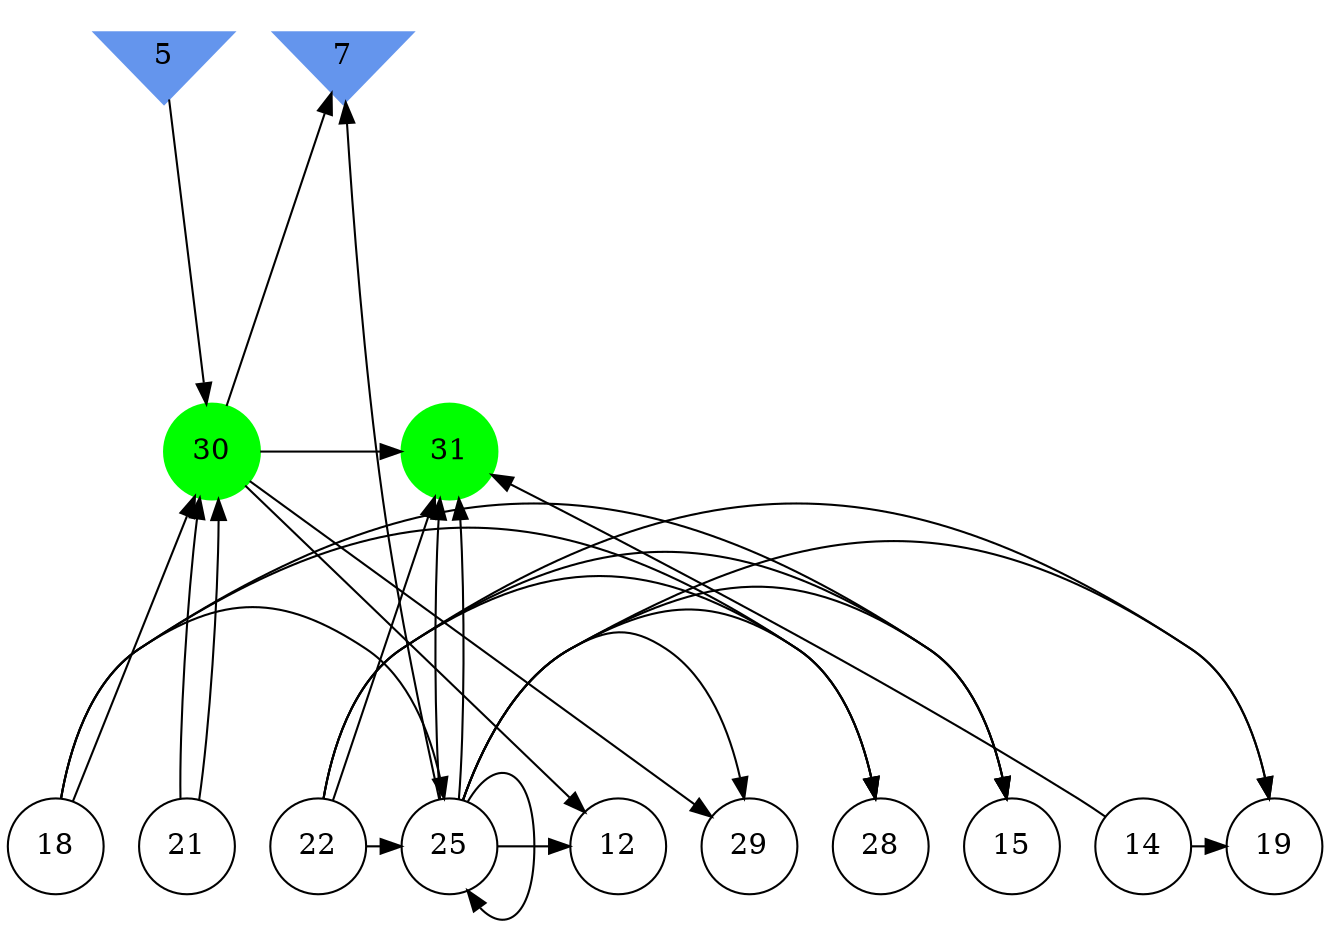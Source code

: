 digraph brain {
	ranksep=2.0;
	5 [shape=invtriangle,style=filled,color=cornflowerblue];
	7 [shape=invtriangle,style=filled,color=cornflowerblue];
	12 [shape=circle,color=black];
	14 [shape=circle,color=black];
	15 [shape=circle,color=black];
	18 [shape=circle,color=black];
	19 [shape=circle,color=black];
	21 [shape=circle,color=black];
	22 [shape=circle,color=black];
	25 [shape=circle,color=black];
	28 [shape=circle,color=black];
	29 [shape=circle,color=black];
	30 [shape=circle,style=filled,color=green];
	31 [shape=circle,style=filled,color=green];
	18	->	30;
	5	->	30;
	21	->	30;
	21	->	30;
	22	->	19;
	22	->	31;
	14	->	19;
	14	->	31;
	25	->	19;
	25	->	31;
	25	->	29;
	25	->	31;
	25	->	7;
	25	->	12;
	30	->	29;
	30	->	31;
	30	->	7;
	30	->	12;
	22	->	25;
	22	->	15;
	22	->	28;
	25	->	25;
	25	->	15;
	25	->	28;
	18	->	25;
	18	->	15;
	18	->	28;
	{ rank=same; 5; 7; }
	{ rank=same; 12; 14; 15; 18; 19; 21; 22; 25; 28; 29; }
	{ rank=same; 30; 31; }
}
